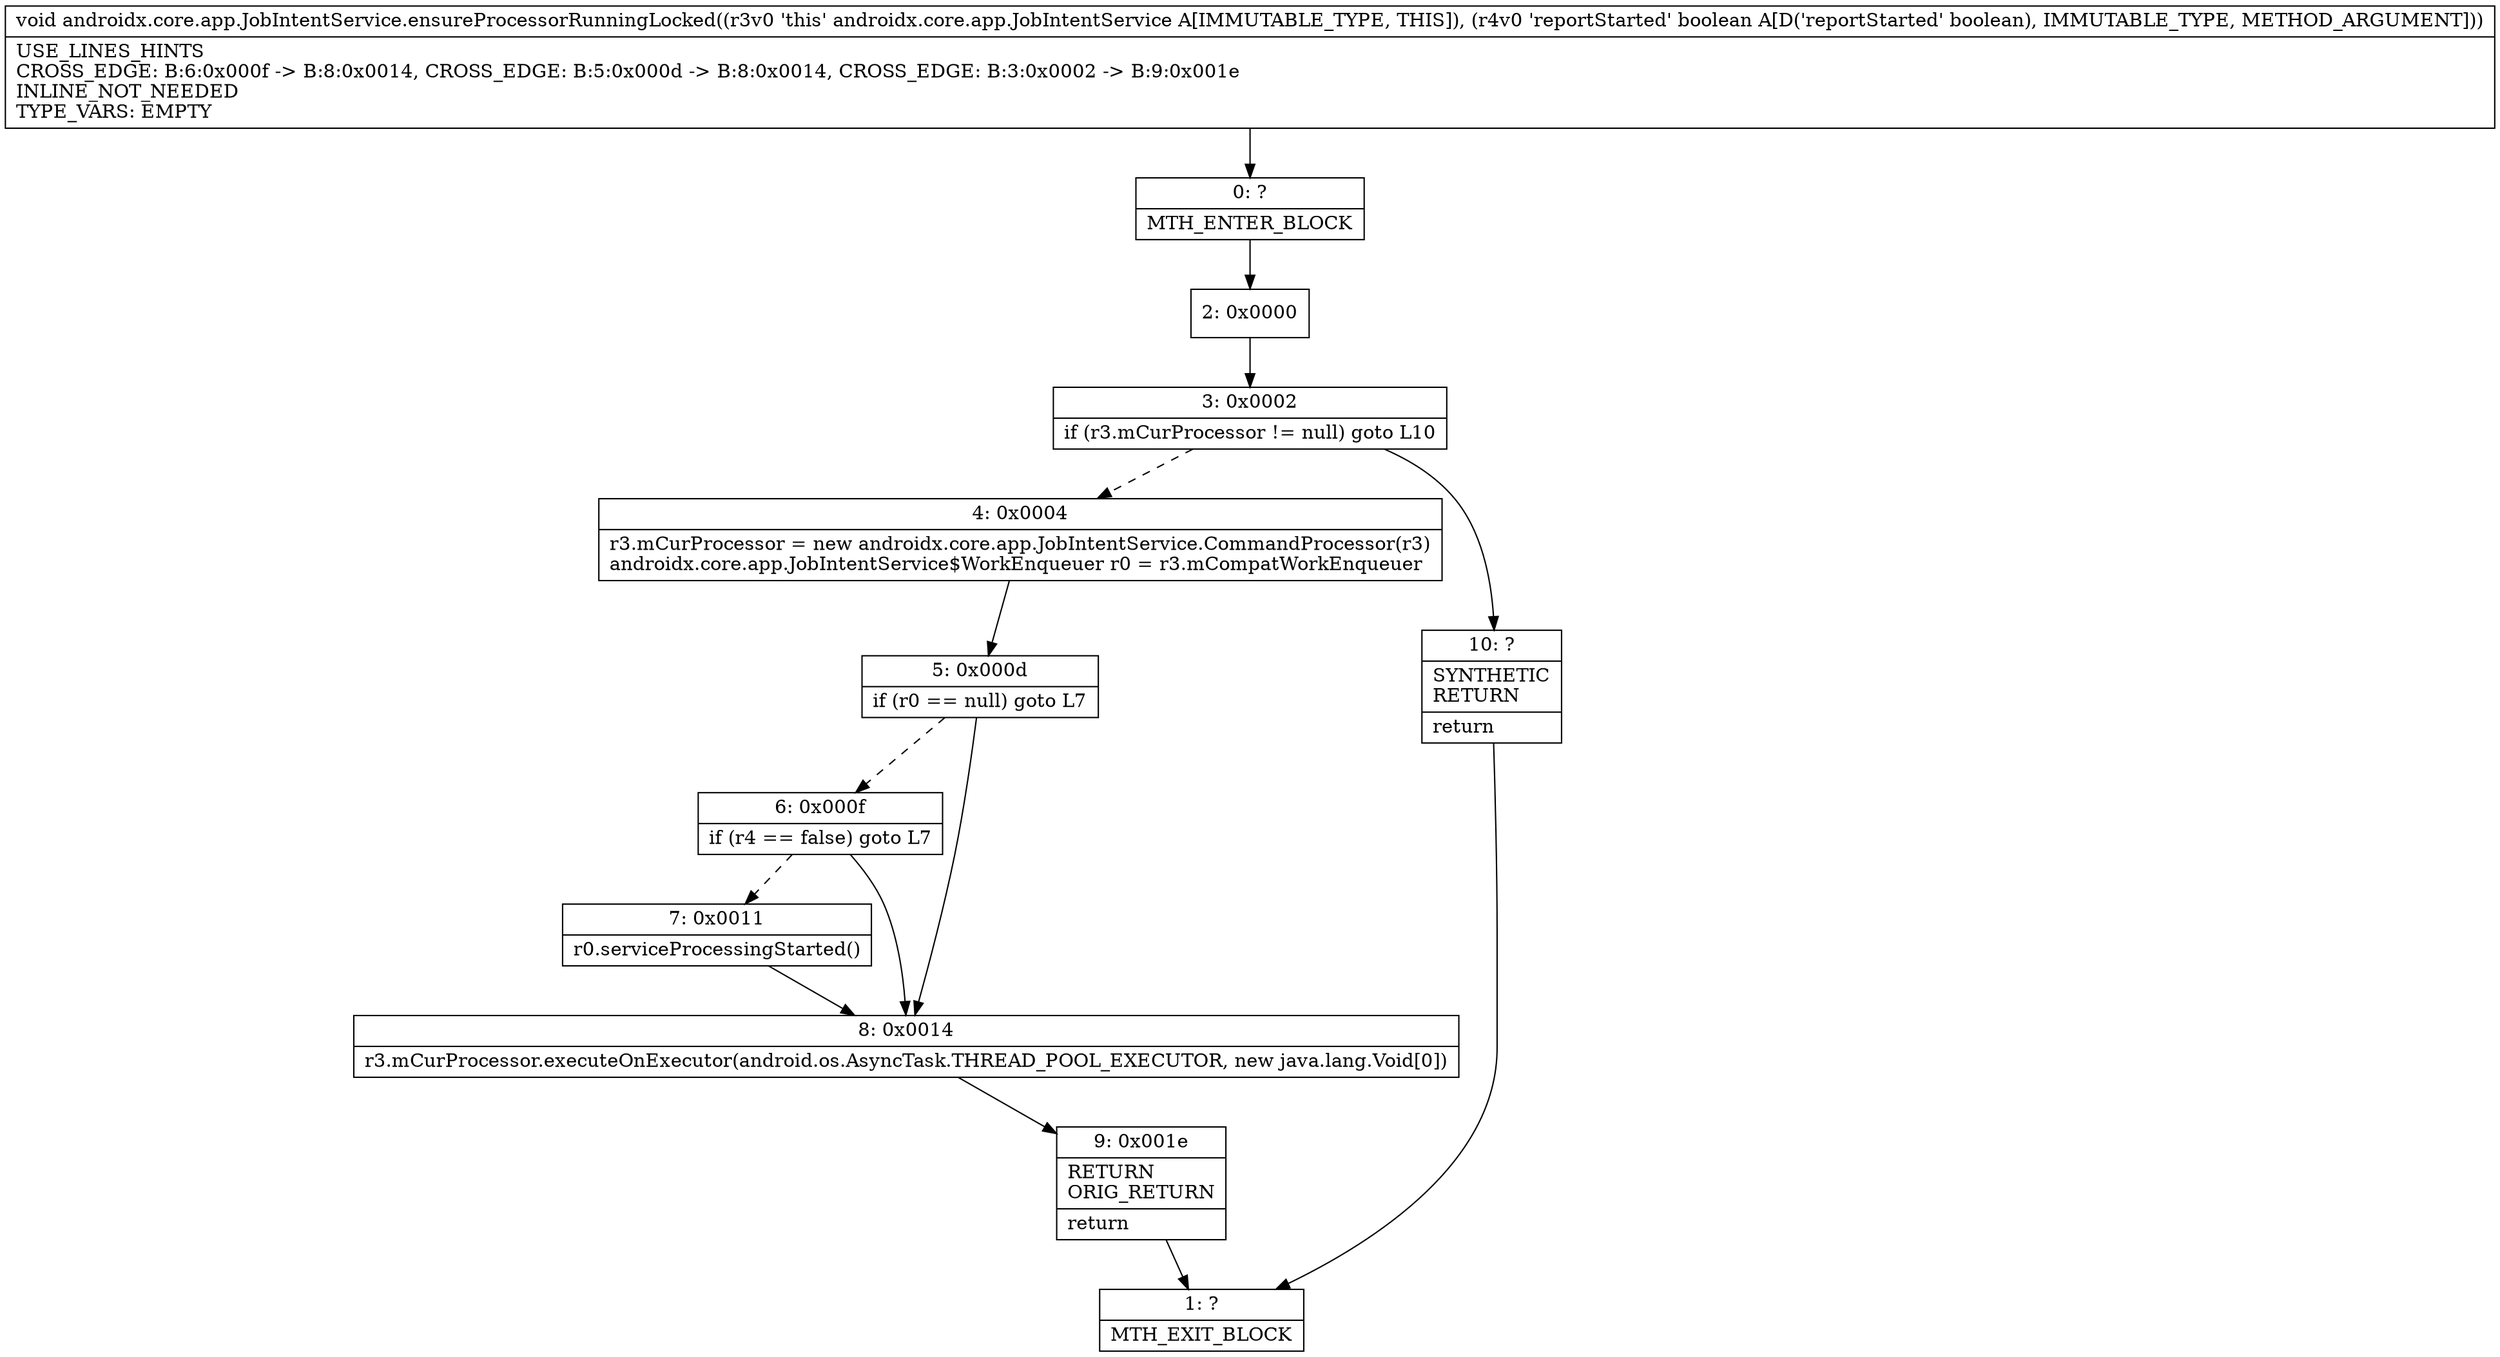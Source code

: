 digraph "CFG forandroidx.core.app.JobIntentService.ensureProcessorRunningLocked(Z)V" {
Node_0 [shape=record,label="{0\:\ ?|MTH_ENTER_BLOCK\l}"];
Node_2 [shape=record,label="{2\:\ 0x0000}"];
Node_3 [shape=record,label="{3\:\ 0x0002|if (r3.mCurProcessor != null) goto L10\l}"];
Node_4 [shape=record,label="{4\:\ 0x0004|r3.mCurProcessor = new androidx.core.app.JobIntentService.CommandProcessor(r3)\landroidx.core.app.JobIntentService$WorkEnqueuer r0 = r3.mCompatWorkEnqueuer\l}"];
Node_5 [shape=record,label="{5\:\ 0x000d|if (r0 == null) goto L7\l}"];
Node_6 [shape=record,label="{6\:\ 0x000f|if (r4 == false) goto L7\l}"];
Node_7 [shape=record,label="{7\:\ 0x0011|r0.serviceProcessingStarted()\l}"];
Node_8 [shape=record,label="{8\:\ 0x0014|r3.mCurProcessor.executeOnExecutor(android.os.AsyncTask.THREAD_POOL_EXECUTOR, new java.lang.Void[0])\l}"];
Node_9 [shape=record,label="{9\:\ 0x001e|RETURN\lORIG_RETURN\l|return\l}"];
Node_1 [shape=record,label="{1\:\ ?|MTH_EXIT_BLOCK\l}"];
Node_10 [shape=record,label="{10\:\ ?|SYNTHETIC\lRETURN\l|return\l}"];
MethodNode[shape=record,label="{void androidx.core.app.JobIntentService.ensureProcessorRunningLocked((r3v0 'this' androidx.core.app.JobIntentService A[IMMUTABLE_TYPE, THIS]), (r4v0 'reportStarted' boolean A[D('reportStarted' boolean), IMMUTABLE_TYPE, METHOD_ARGUMENT]))  | USE_LINES_HINTS\lCROSS_EDGE: B:6:0x000f \-\> B:8:0x0014, CROSS_EDGE: B:5:0x000d \-\> B:8:0x0014, CROSS_EDGE: B:3:0x0002 \-\> B:9:0x001e\lINLINE_NOT_NEEDED\lTYPE_VARS: EMPTY\l}"];
MethodNode -> Node_0;Node_0 -> Node_2;
Node_2 -> Node_3;
Node_3 -> Node_4[style=dashed];
Node_3 -> Node_10;
Node_4 -> Node_5;
Node_5 -> Node_6[style=dashed];
Node_5 -> Node_8;
Node_6 -> Node_7[style=dashed];
Node_6 -> Node_8;
Node_7 -> Node_8;
Node_8 -> Node_9;
Node_9 -> Node_1;
Node_10 -> Node_1;
}

